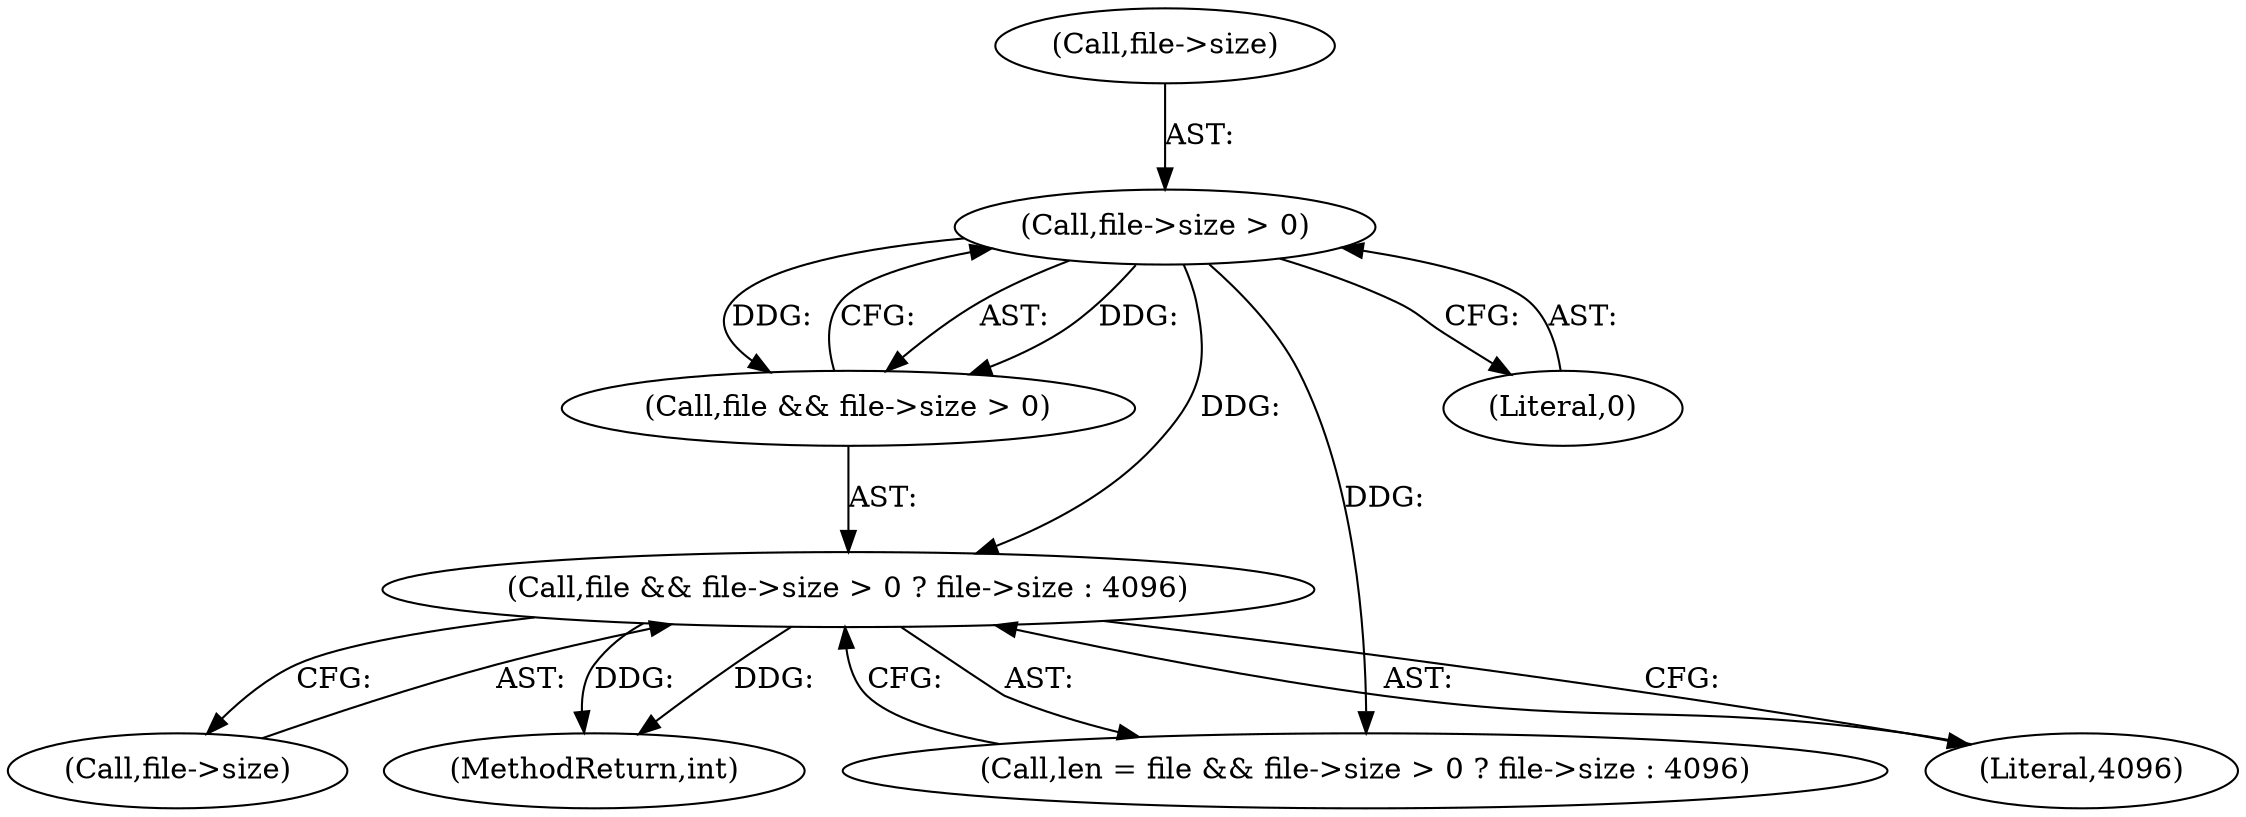 digraph "0_OpenSC_360e95d45ac4123255a4c796db96337f332160ad#diff-d643a0fa169471dbf2912f4866dc49c5_10@pointer" {
"1000132" [label="(Call,file && file->size > 0 ? file->size : 4096)"];
"1000135" [label="(Call,file->size > 0)"];
"1000133" [label="(Call,file && file->size > 0)"];
"1000188" [label="(MethodReturn,int)"];
"1000135" [label="(Call,file->size > 0)"];
"1000139" [label="(Literal,0)"];
"1000132" [label="(Call,file && file->size > 0 ? file->size : 4096)"];
"1000140" [label="(Call,file->size)"];
"1000136" [label="(Call,file->size)"];
"1000130" [label="(Call,len = file && file->size > 0 ? file->size : 4096)"];
"1000143" [label="(Literal,4096)"];
"1000132" -> "1000130"  [label="AST: "];
"1000132" -> "1000140"  [label="CFG: "];
"1000132" -> "1000143"  [label="CFG: "];
"1000133" -> "1000132"  [label="AST: "];
"1000140" -> "1000132"  [label="AST: "];
"1000143" -> "1000132"  [label="AST: "];
"1000130" -> "1000132"  [label="CFG: "];
"1000132" -> "1000188"  [label="DDG: "];
"1000132" -> "1000188"  [label="DDG: "];
"1000135" -> "1000132"  [label="DDG: "];
"1000135" -> "1000133"  [label="AST: "];
"1000135" -> "1000139"  [label="CFG: "];
"1000136" -> "1000135"  [label="AST: "];
"1000139" -> "1000135"  [label="AST: "];
"1000133" -> "1000135"  [label="CFG: "];
"1000135" -> "1000130"  [label="DDG: "];
"1000135" -> "1000133"  [label="DDG: "];
"1000135" -> "1000133"  [label="DDG: "];
}
